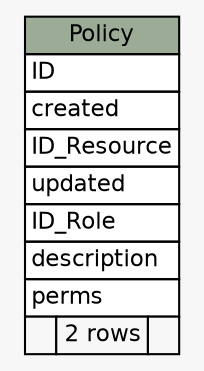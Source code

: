 // dot 2.26.3 on Linux 2.6.32-5-686
// SchemaSpy rev 590
digraph "Policy" {
  graph [
    rankdir="RL"
    bgcolor="#f7f7f7"
    nodesep="0.18"
    ranksep="0.46"
    fontname="Helvetica"
    fontsize="11"
  ];
  node [
    fontname="Helvetica"
    fontsize="11"
    shape="plaintext"
  ];
  edge [
    arrowsize="0.8"
  ];
  "Policy" [
    label=<
    <TABLE BORDER="0" CELLBORDER="1" CELLSPACING="0" BGCOLOR="#ffffff">
      <TR><TD COLSPAN="3" BGCOLOR="#9bab96" ALIGN="CENTER">Policy</TD></TR>
      <TR><TD PORT="ID" COLSPAN="3" ALIGN="LEFT">ID</TD></TR>
      <TR><TD PORT="created" COLSPAN="3" ALIGN="LEFT">created</TD></TR>
      <TR><TD PORT="ID_Resource" COLSPAN="3" ALIGN="LEFT">ID_Resource</TD></TR>
      <TR><TD PORT="updated" COLSPAN="3" ALIGN="LEFT">updated</TD></TR>
      <TR><TD PORT="ID_Role" COLSPAN="3" ALIGN="LEFT">ID_Role</TD></TR>
      <TR><TD PORT="description" COLSPAN="3" ALIGN="LEFT">description</TD></TR>
      <TR><TD PORT="perms" COLSPAN="3" ALIGN="LEFT">perms</TD></TR>
      <TR><TD ALIGN="LEFT" BGCOLOR="#f7f7f7">  </TD><TD ALIGN="RIGHT" BGCOLOR="#f7f7f7">2 rows</TD><TD ALIGN="RIGHT" BGCOLOR="#f7f7f7">  </TD></TR>
    </TABLE>>
    URL="tables/Policy.html"
    tooltip="Policy"
  ];
}
